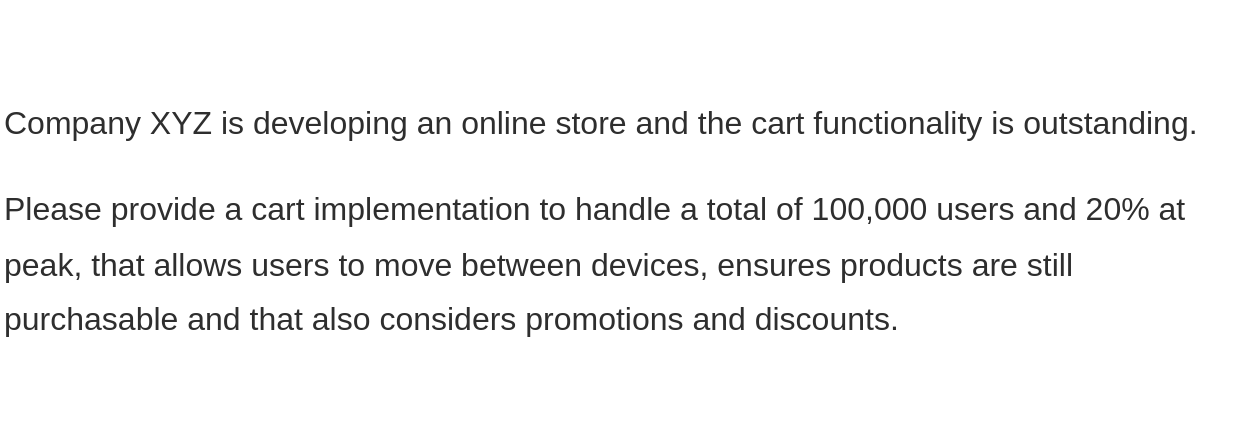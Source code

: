 <mxfile version="13.0.1" type="device" pages="5"><diagram id="M6lrWNnSRdWrxf8UCN4_" name="Task"><mxGraphModel dx="1426" dy="746" grid="0" gridSize="10" guides="1" tooltips="1" connect="1" arrows="1" fold="1" page="1" pageScale="1" pageWidth="827" pageHeight="1169" math="0" shadow="0"><root><mxCell id="JwIbSsAjtvzuJLUURIEH-0"/><mxCell id="JwIbSsAjtvzuJLUURIEH-1" parent="JwIbSsAjtvzuJLUURIEH-0"/><mxCell id="JwIbSsAjtvzuJLUURIEH-2" value="&lt;p style=&quot;line-height: 170%&quot;&gt;&lt;span&gt;Company XYZ is developing an online store and the cart functionality is outstanding.&amp;nbsp;&lt;/span&gt;&lt;/p&gt;&lt;p style=&quot;line-height: 170%&quot;&gt;&lt;span&gt;Please provide a&lt;/span&gt;&lt;span&gt;&amp;nbsp;cart implementation to handle a total of 100,000 users and 20% at peak, that allows users to&amp;nbsp;&lt;/span&gt;&lt;span&gt;move between devices&lt;/span&gt;&lt;span&gt;, ensures products are still purchasable&lt;/span&gt;&lt;span&gt;&amp;nbsp;and that also considers&amp;nbsp;&lt;/span&gt;&lt;span&gt;promotions and discounts&lt;/span&gt;&lt;span&gt;.&lt;/span&gt;&lt;/p&gt;" style="text;html=1;strokeColor=none;fillColor=none;align=left;verticalAlign=middle;whiteSpace=wrap;rounded=0;labelBackgroundColor=none;fontSize=16;fontColor=#2E2E2E;" vertex="1" parent="JwIbSsAjtvzuJLUURIEH-1"><mxGeometry x="104" y="191" width="619" height="220" as="geometry"/></mxCell></root></mxGraphModel></diagram><diagram id="k5mGeJEGYp6mwa5diYPQ" name="System Design - Components"><mxGraphModel dx="1426" dy="746" grid="0" gridSize="10" guides="1" tooltips="1" connect="1" arrows="1" fold="1" page="1" pageScale="1" pageWidth="827" pageHeight="1169" math="0" shadow="0"><root><mxCell id="nI9eXUCl61QGtuHap4oM-0"/><mxCell id="nI9eXUCl61QGtuHap4oM-1" parent="nI9eXUCl61QGtuHap4oM-0"/><mxCell id="FhF4vCit8anZR_lGdGMY-2" value="" style="rounded=0;whiteSpace=wrap;html=1;strokeColor=#333333;fillColor=none;fontSize=16;fontColor=#1F1F1F;align=left;" vertex="1" parent="nI9eXUCl61QGtuHap4oM-1"><mxGeometry x="34" y="310" width="160" height="310" as="geometry"/></mxCell><mxCell id="FhF4vCit8anZR_lGdGMY-8" value="" style="rounded=0;whiteSpace=wrap;html=1;strokeColor=#333333;fillColor=none;fontSize=16;fontColor=#1F1F1F;align=left;" vertex="1" parent="nI9eXUCl61QGtuHap4oM-1"><mxGeometry x="234" y="310" width="160" height="310" as="geometry"/></mxCell><mxCell id="FhF4vCit8anZR_lGdGMY-9" value="" style="rounded=0;whiteSpace=wrap;html=1;strokeColor=#333333;fillColor=none;fontSize=16;fontColor=#1F1F1F;align=left;" vertex="1" parent="nI9eXUCl61QGtuHap4oM-1"><mxGeometry x="434" y="310" width="160" height="310" as="geometry"/></mxCell><mxCell id="FhF4vCit8anZR_lGdGMY-10" value="" style="rounded=0;whiteSpace=wrap;html=1;strokeColor=#333333;fillColor=none;fontSize=16;fontColor=#1F1F1F;align=left;" vertex="1" parent="nI9eXUCl61QGtuHap4oM-1"><mxGeometry x="634" y="310" width="160" height="310" as="geometry"/></mxCell><mxCell id="FhF4vCit8anZR_lGdGMY-11" value="" style="rounded=0;whiteSpace=wrap;html=1;strokeColor=#333333;fillColor=none;fontSize=16;fontColor=#1F1F1F;align=left;" vertex="1" parent="nI9eXUCl61QGtuHap4oM-1"><mxGeometry x="134" y="710" width="160" height="310" as="geometry"/></mxCell><mxCell id="FhF4vCit8anZR_lGdGMY-13" value="" style="rounded=0;whiteSpace=wrap;html=1;strokeColor=#333333;fillColor=none;fontSize=16;fontColor=#1F1F1F;align=left;" vertex="1" parent="nI9eXUCl61QGtuHap4oM-1"><mxGeometry x="534" y="710" width="160" height="310" as="geometry"/></mxCell><mxCell id="FhF4vCit8anZR_lGdGMY-0" value="&lt;p style=&quot;line-height: 150%&quot;&gt;&lt;span style=&quot;font-size: 16px&quot;&gt;Please provide a&amp;nbsp;&lt;/span&gt;&lt;span style=&quot;font-size: 16px&quot;&gt;cart implementation to handle a total of 100,000 users and 20% at peak, that allows users to&amp;nbsp;&lt;/span&gt;&lt;span style=&quot;font-size: 16px&quot;&gt;&lt;b&gt;move between devices&lt;/b&gt;&lt;/span&gt;&lt;span style=&quot;font-size: 16px&quot;&gt;, ensures &lt;b&gt;products are still purchasable&lt;/b&gt;&lt;/span&gt;&lt;span style=&quot;font-size: 16px&quot;&gt;&amp;nbsp;and that also considers&amp;nbsp;&lt;/span&gt;&lt;span style=&quot;font-size: 16px&quot;&gt;&lt;b&gt;promotions and discounts&lt;/b&gt;&lt;/span&gt;&lt;span style=&quot;font-size: 16px&quot;&gt;.&lt;/span&gt;&lt;/p&gt;" style="text;html=1;strokeColor=none;fillColor=none;align=left;verticalAlign=middle;whiteSpace=wrap;rounded=0;dashed=1;fontColor=#2E2E2E;fontSize=16;labelBackgroundColor=none;" vertex="1" parent="nI9eXUCl61QGtuHap4oM-1"><mxGeometry x="144" y="110" width="540" height="90" as="geometry"/></mxCell><mxCell id="FhF4vCit8anZR_lGdGMY-14" value="Requirements" style="text;html=1;strokeColor=none;fillColor=none;align=center;verticalAlign=middle;whiteSpace=wrap;rounded=0;fontSize=16;fontColor=#2E2E2E;fontStyle=1;labelBackgroundColor=none;" vertex="1" parent="nI9eXUCl61QGtuHap4oM-1"><mxGeometry x="94" y="280" width="40" height="20" as="geometry"/></mxCell><mxCell id="FhF4vCit8anZR_lGdGMY-15" value="Estimations" style="text;html=1;strokeColor=none;fillColor=none;align=center;verticalAlign=middle;whiteSpace=wrap;rounded=0;fontSize=16;fontColor=#2E2E2E;fontStyle=1;labelBackgroundColor=none;" vertex="1" parent="nI9eXUCl61QGtuHap4oM-1"><mxGeometry x="294" y="280" width="40" height="20" as="geometry"/></mxCell><mxCell id="FhF4vCit8anZR_lGdGMY-16" value="Data" style="text;html=1;strokeColor=none;fillColor=none;align=center;verticalAlign=middle;whiteSpace=wrap;rounded=0;fontSize=16;fontColor=#2E2E2E;fontStyle=1;labelBackgroundColor=none;" vertex="1" parent="nI9eXUCl61QGtuHap4oM-1"><mxGeometry x="494" y="280" width="40" height="20" as="geometry"/></mxCell><mxCell id="FhF4vCit8anZR_lGdGMY-17" value="Security" style="text;html=1;strokeColor=none;fillColor=none;align=center;verticalAlign=middle;whiteSpace=wrap;rounded=0;fontSize=16;fontColor=#2E2E2E;fontStyle=1;labelBackgroundColor=none;" vertex="1" parent="nI9eXUCl61QGtuHap4oM-1"><mxGeometry x="701" y="280" width="40" height="20" as="geometry"/></mxCell><mxCell id="FhF4vCit8anZR_lGdGMY-18" value="Optimization" style="text;html=1;strokeColor=none;fillColor=none;align=center;verticalAlign=middle;whiteSpace=wrap;rounded=0;fontSize=16;fontColor=#2E2E2E;fontStyle=1;labelBackgroundColor=none;" vertex="1" parent="nI9eXUCl61QGtuHap4oM-1"><mxGeometry x="194" y="680" width="40" height="20" as="geometry"/></mxCell><mxCell id="FhF4vCit8anZR_lGdGMY-19" value="Architecture" style="text;html=1;strokeColor=none;fillColor=none;align=center;verticalAlign=middle;whiteSpace=wrap;rounded=0;fontSize=16;fontColor=#2E2E2E;fontStyle=1;labelBackgroundColor=none;" vertex="1" parent="nI9eXUCl61QGtuHap4oM-1"><mxGeometry x="394" y="680" width="40" height="20" as="geometry"/></mxCell><mxCell id="FhF4vCit8anZR_lGdGMY-20" value="Deployment" style="text;html=1;strokeColor=none;fillColor=none;align=center;verticalAlign=middle;whiteSpace=wrap;rounded=0;fontSize=16;fontColor=#2E2E2E;fontStyle=1;labelBackgroundColor=none;" vertex="1" parent="nI9eXUCl61QGtuHap4oM-1"><mxGeometry x="594" y="680" width="40" height="20" as="geometry"/></mxCell><mxCell id="FhF4vCit8anZR_lGdGMY-21" value="&lt;font style=&quot;font-size: 13px&quot;&gt;Next Page&lt;/font&gt;" style="ellipse;shape=cloud;whiteSpace=wrap;html=1;labelBackgroundColor=none;strokeColor=#333333;fillColor=none;fontSize=16;fontColor=#2E2E2E;align=center;" vertex="1" parent="nI9eXUCl61QGtuHap4oM-1"><mxGeometry x="346" y="710" width="136" height="100" as="geometry"/></mxCell><mxCell id="w0mL83tAHzX3cUVMSBIH-6" value="&lt;p style=&quot;line-height: 160%&quot;&gt;&lt;/p&gt;&lt;ul&gt;&lt;li&gt;&lt;font style=&quot;font-size: 15px&quot;&gt;Cart Storage&lt;/font&gt;&lt;br&gt;&lt;br&gt;&lt;/li&gt;&lt;li&gt;&lt;font style=&quot;font-size: 14px&quot;&gt;Product Validation&lt;/font&gt;&lt;span style=&quot;font-size: 14px&quot;&gt; (stock levels, active)&lt;br&gt;&lt;br&gt;&lt;/span&gt;&lt;/li&gt;&lt;li&gt;&lt;font style=&quot;font-size: 15px&quot;&gt;Promotion Rules&lt;/font&gt;&lt;span style=&quot;font-size: 14px&quot;&gt; &lt;br&gt;(coupons, bulk discounts)&lt;br&gt;&lt;br&gt;&lt;br&gt;&lt;/span&gt;&lt;/li&gt;&lt;li&gt;&lt;b&gt;&lt;font style=&quot;font-size: 15px&quot;&gt;Cart Service&lt;/font&gt;&lt;/b&gt;&lt;/li&gt;&lt;li style=&quot;font-size: 14px&quot;&gt;Rules Service&lt;/li&gt;&lt;li style=&quot;font-size: 14px&quot;&gt;Coupon Service&lt;/li&gt;&lt;/ul&gt;&lt;p&gt;&lt;/p&gt;" style="text;strokeColor=none;fillColor=none;spacing=5;spacingTop=-20;overflow=hidden;rounded=0;labelBackgroundColor=none;fontSize=16;fontColor=#2E2E2E;align=left;html=1;whiteSpace=wrap;" vertex="1" parent="nI9eXUCl61QGtuHap4oM-1"><mxGeometry x="20" y="320" width="170" height="300" as="geometry"/></mxCell><mxCell id="LPHoNoA3Wfmm3EUNCavf-0" value="&lt;p style=&quot;line-height: 160%&quot;&gt;&lt;/p&gt;&lt;ul&gt;&lt;li style=&quot;font-size: 13px&quot;&gt;&lt;span style=&quot;font-size: 15px&quot;&gt;MAU&lt;/span&gt;&lt;br&gt;&lt;font style=&quot;font-size: 13px&quot;&gt;100,000&lt;br&gt;&lt;/font&gt;2 carts p/m&lt;br&gt;&lt;br&gt;&lt;/li&gt;&lt;li style=&quot;font-size: 13px&quot;&gt;&lt;span style=&quot;font-size: 15px&quot;&gt;Data storage&lt;/span&gt;&lt;br&gt;&lt;font style=&quot;font-size: 13px&quot;&gt;Refs + denorm&lt;br&gt;&lt;/font&gt;&lt;font style=&quot;font-size: 13px&quot;&gt;20kb&lt;br&gt;&lt;/font&gt;Total: ~2gig&lt;br&gt;&lt;br&gt;&lt;/li&gt;&lt;li style=&quot;font-size: 13px&quot;&gt;&lt;font style=&quot;font-size: 15px&quot;&gt;Data transfer&lt;/font&gt;&lt;br&gt;&lt;span style=&quot;font-size: 13px&quot;&gt;Ingress: 20kb&lt;/span&gt;&lt;br&gt;&lt;span style=&quot;font-size: 13px&quot;&gt;Internal: 100kb&lt;/span&gt;&lt;br&gt;&lt;span style=&quot;font-size: 13px&quot;&gt;Egress: 40kb&lt;br&gt;Total: ~6gig&lt;br&gt;&lt;br&gt;&lt;/span&gt;&lt;/li&gt;&lt;li&gt;&lt;font style=&quot;font-size: 15px&quot;&gt;RPS&lt;/font&gt;&lt;br&gt;&lt;font style=&quot;font-size: 12px&quot;&gt;Peak: 20,000&lt;/font&gt;&lt;/li&gt;&lt;/ul&gt;&lt;p&gt;&lt;/p&gt;" style="text;strokeColor=none;fillColor=none;spacing=5;spacingTop=-20;overflow=hidden;rounded=0;labelBackgroundColor=none;fontSize=16;fontColor=#2E2E2E;align=left;html=1;whiteSpace=wrap;" vertex="1" parent="nI9eXUCl61QGtuHap4oM-1"><mxGeometry x="221" y="318" width="170" height="300" as="geometry"/></mxCell><mxCell id="FZ5nRJdMsAqVFMsXfaiT-0" value="&lt;p style=&quot;line-height: 160%&quot;&gt;&lt;/p&gt;&lt;ul style=&quot;font-size: 15px&quot;&gt;&lt;li&gt;Access Token&lt;br&gt;&lt;br&gt;&lt;/li&gt;&lt;li&gt;Service Accounts&lt;/li&gt;&lt;/ul&gt;&lt;p&gt;&lt;/p&gt;" style="text;strokeColor=none;fillColor=none;spacing=5;spacingTop=-20;overflow=hidden;rounded=0;labelBackgroundColor=none;fontSize=16;fontColor=#2E2E2E;align=left;html=1;whiteSpace=wrap;" vertex="1" parent="nI9eXUCl61QGtuHap4oM-1"><mxGeometry x="624" y="315" width="170" height="300" as="geometry"/></mxCell><mxCell id="FZ5nRJdMsAqVFMsXfaiT-1" value="&lt;p style=&quot;line-height: 160%&quot;&gt;&lt;/p&gt;&lt;ul style=&quot;font-size: 15px&quot;&gt;&lt;li&gt;Denormalization&lt;br&gt;&lt;br&gt;&lt;/li&gt;&lt;li&gt;&lt;strike&gt;Rules cache&lt;/strike&gt;&lt;br&gt;&lt;/li&gt;&lt;li&gt;&lt;strike&gt;Products cache&lt;/strike&gt;&lt;br&gt;&lt;i&gt;(distributed)&lt;/i&gt;&lt;br&gt;&lt;br&gt;&lt;/li&gt;&lt;/ul&gt;&lt;p&gt;&lt;/p&gt;" style="text;strokeColor=none;fillColor=none;spacing=5;spacingTop=-20;overflow=hidden;rounded=0;labelBackgroundColor=none;fontSize=16;fontColor=#2E2E2E;align=left;html=1;whiteSpace=wrap;" vertex="1" parent="nI9eXUCl61QGtuHap4oM-1"><mxGeometry x="120" y="720" width="170" height="300" as="geometry"/></mxCell><mxCell id="FZ5nRJdMsAqVFMsXfaiT-2" value="&lt;p style=&quot;line-height: 160%&quot;&gt;&lt;/p&gt;&lt;ul style=&quot;font-size: 15px&quot;&gt;&lt;li&gt;CI/CD&lt;br&gt;&lt;br&gt;&lt;/li&gt;&lt;li&gt;Automated testing&lt;br&gt;&lt;br&gt;&lt;/li&gt;&lt;li&gt;Monitoring&lt;br&gt;&lt;br&gt;&lt;/li&gt;&lt;li&gt;Alarming&lt;br&gt;&lt;br&gt;&lt;/li&gt;&lt;li&gt;Failover, redundancy, recovery&lt;br&gt;&lt;br&gt;&lt;/li&gt;&lt;li&gt;CDN&lt;br&gt;&lt;br&gt;&lt;/li&gt;&lt;/ul&gt;&lt;p&gt;&lt;/p&gt;" style="text;strokeColor=none;fillColor=none;spacing=5;spacingTop=-20;overflow=hidden;rounded=0;labelBackgroundColor=none;fontSize=16;fontColor=#2E2E2E;align=left;html=1;whiteSpace=wrap;" vertex="1" parent="nI9eXUCl61QGtuHap4oM-1"><mxGeometry x="519" y="720" width="170" height="300" as="geometry"/></mxCell><mxCell id="FZ5nRJdMsAqVFMsXfaiT-3" value="&lt;p style=&quot;line-height: 160%&quot;&gt;&lt;/p&gt;&lt;ul&gt;&lt;li&gt;&lt;font style=&quot;font-size: 15px&quot;&gt;Cart Service&lt;/font&gt;&lt;br&gt;&lt;span style=&quot;font-size: 13px&quot;&gt;NoSql DB&lt;/span&gt;&lt;br&gt;&lt;span style=&quot;font-size: 13px&quot;&gt;Eventual consistency&lt;/span&gt;&lt;br&gt;&lt;span style=&quot;font-size: 13px&quot;&gt;2:1 read/write&lt;br&gt;&lt;/span&gt;&lt;font style=&quot;font-size: 13px&quot;&gt;30-day retention&lt;/font&gt;&lt;br&gt;&lt;br&gt;&lt;/li&gt;&lt;/ul&gt;&lt;p&gt;&lt;/p&gt;" style="text;strokeColor=none;fillColor=none;spacing=5;spacingTop=-20;overflow=hidden;rounded=0;labelBackgroundColor=none;fontSize=16;fontColor=#2E2E2E;align=left;html=1;whiteSpace=wrap;" vertex="1" parent="nI9eXUCl61QGtuHap4oM-1"><mxGeometry x="419" y="315" width="175" height="300" as="geometry"/></mxCell></root></mxGraphModel></diagram><diagram id="hceBAnKcc4yYJZP8JWC4" name="System Design - Architecture"><mxGraphModel dx="1426" dy="746" grid="0" gridSize="10" guides="1" tooltips="1" connect="1" arrows="1" fold="1" page="1" pageScale="1" pageWidth="827" pageHeight="1169" math="0" shadow="0"><root><mxCell id="xu0yfGBKOUSti2bwyeLn-0"/><mxCell id="xu0yfGBKOUSti2bwyeLn-1" parent="xu0yfGBKOUSti2bwyeLn-0"/><mxCell id="n1dv1fS9UQJOnZ76H0qW-10" value="" style="rounded=0;whiteSpace=wrap;html=1;labelBackgroundColor=none;fontSize=16;align=center;fillColor=none;dashed=1;" vertex="1" parent="xu0yfGBKOUSti2bwyeLn-1"><mxGeometry x="433" y="643" width="330" height="240" as="geometry"/></mxCell><mxCell id="n1dv1fS9UQJOnZ76H0qW-0" value="Client" style="rounded=0;whiteSpace=wrap;html=1;labelBackgroundColor=none;fontSize=16;align=center;" vertex="1" parent="xu0yfGBKOUSti2bwyeLn-1"><mxGeometry x="54" y="680.5" width="120" height="60" as="geometry"/></mxCell><mxCell id="n1dv1fS9UQJOnZ76H0qW-1" value="Client" style="rounded=0;whiteSpace=wrap;html=1;labelBackgroundColor=none;fontSize=16;align=center;" vertex="1" parent="xu0yfGBKOUSti2bwyeLn-1"><mxGeometry x="64" y="690.5" width="120" height="60" as="geometry"/></mxCell><mxCell id="n1dv1fS9UQJOnZ76H0qW-2" value="Client" style="rounded=0;whiteSpace=wrap;html=1;labelBackgroundColor=none;fontSize=16;align=center;" vertex="1" parent="xu0yfGBKOUSti2bwyeLn-1"><mxGeometry x="74" y="700.5" width="120" height="60" as="geometry"/></mxCell><mxCell id="n1dv1fS9UQJOnZ76H0qW-3" value="Load&lt;br&gt;Balancer" style="rounded=0;whiteSpace=wrap;html=1;labelBackgroundColor=none;fontSize=16;align=center;" vertex="1" parent="xu0yfGBKOUSti2bwyeLn-1"><mxGeometry x="264" y="695.5" width="100" height="70" as="geometry"/></mxCell><mxCell id="n1dv1fS9UQJOnZ76H0qW-4" value="CartService" style="rounded=0;whiteSpace=wrap;html=1;labelBackgroundColor=none;fontSize=16;align=center;fillColor=#d5e8d4;strokeColor=#82b366;" vertex="1" parent="xu0yfGBKOUSti2bwyeLn-1"><mxGeometry x="464" y="680.5" width="120" height="60" as="geometry"/></mxCell><mxCell id="n1dv1fS9UQJOnZ76H0qW-5" value="" style="rounded=0;whiteSpace=wrap;html=1;labelBackgroundColor=none;fontSize=16;align=center;fillColor=none;dashed=1;" vertex="1" parent="xu0yfGBKOUSti2bwyeLn-1"><mxGeometry x="433" y="286" width="330" height="265" as="geometry"/></mxCell><mxCell id="n1dv1fS9UQJOnZ76H0qW-6" value="&lt;font style=&quot;font-size: 13px&quot; color=&quot;#6b6b6b&quot;&gt;ProductService&lt;/font&gt;" style="rounded=0;whiteSpace=wrap;html=1;labelBackgroundColor=none;fontSize=16;align=center;strokeColor=#595959;fontColor=#595959;dashed=1;" vertex="1" parent="xu0yfGBKOUSti2bwyeLn-1"><mxGeometry x="627" y="470" width="120" height="60" as="geometry"/></mxCell><mxCell id="n1dv1fS9UQJOnZ76H0qW-7" value="&lt;font style=&quot;font-size: 13px&quot;&gt;PaymentsService&lt;/font&gt;" style="rounded=0;whiteSpace=wrap;html=1;labelBackgroundColor=none;fontSize=16;align=center;dashed=1;strokeColor=#4D4D4D;fontColor=#696969;" vertex="1" parent="xu0yfGBKOUSti2bwyeLn-1"><mxGeometry x="627" y="311" width="120" height="60" as="geometry"/></mxCell><mxCell id="n1dv1fS9UQJOnZ76H0qW-11" value="&lt;font style=&quot;font-size: 14px&quot;&gt;MongoDB&lt;/font&gt;" style="shape=cylinder;whiteSpace=wrap;html=1;boundedLbl=1;backgroundOutline=1;labelBackgroundColor=none;strokeColor=#82b366;fillColor=#d5e8d4;fontSize=16;align=center;" vertex="1" parent="xu0yfGBKOUSti2bwyeLn-1"><mxGeometry x="644" y="663" width="80" height="95" as="geometry"/></mxCell><mxCell id="n1dv1fS9UQJOnZ76H0qW-12" value="&lt;font style=&quot;font-size: 15px&quot;&gt;RulesService&lt;/font&gt;" style="rounded=0;whiteSpace=wrap;html=1;labelBackgroundColor=none;fontSize=16;align=center;dashed=1;strokeColor=#82b366;fillColor=#EAFFE9;" vertex="1" parent="xu0yfGBKOUSti2bwyeLn-1"><mxGeometry x="484" y="803" width="120" height="60" as="geometry"/></mxCell><mxCell id="Wzb0yiNEO1FPNIFnXyqy-1" value="" style="endArrow=classic;html=1;fontSize=16;fontColor=#696969;exitX=1;exitY=0.5;exitDx=0;exitDy=0;entryX=0;entryY=0.5;entryDx=0;entryDy=0;" edge="1" parent="xu0yfGBKOUSti2bwyeLn-1" source="n1dv1fS9UQJOnZ76H0qW-2" target="n1dv1fS9UQJOnZ76H0qW-3"><mxGeometry width="50" height="50" relative="1" as="geometry"><mxPoint x="204" y="715.5" as="sourcePoint"/><mxPoint x="293" y="570.5" as="targetPoint"/></mxGeometry></mxCell><mxCell id="Wzb0yiNEO1FPNIFnXyqy-3" value="&lt;font style=&quot;font-size: 14px&quot;&gt;MongoDB&lt;/font&gt;" style="shape=cylinder;whiteSpace=wrap;html=1;boundedLbl=1;backgroundOutline=1;labelBackgroundColor=none;strokeColor=#82b366;fillColor=#d5e8d4;fontSize=16;align=center;" vertex="1" parent="xu0yfGBKOUSti2bwyeLn-1"><mxGeometry x="654" y="673" width="80" height="95" as="geometry"/></mxCell><mxCell id="Wzb0yiNEO1FPNIFnXyqy-4" value="&lt;font style=&quot;font-size: 14px&quot;&gt;MongoDB&lt;/font&gt;" style="shape=cylinder;whiteSpace=wrap;html=1;boundedLbl=1;backgroundOutline=1;labelBackgroundColor=none;strokeColor=#82b366;fillColor=#d5e8d4;fontSize=16;align=center;" vertex="1" parent="xu0yfGBKOUSti2bwyeLn-1"><mxGeometry x="664" y="683" width="80" height="95" as="geometry"/></mxCell><mxCell id="Wzb0yiNEO1FPNIFnXyqy-5" value="CartService" style="rounded=0;whiteSpace=wrap;html=1;labelBackgroundColor=none;fontSize=16;align=center;fillColor=#d5e8d4;strokeColor=#82b366;" vertex="1" parent="xu0yfGBKOUSti2bwyeLn-1"><mxGeometry x="474" y="690.5" width="120" height="60" as="geometry"/></mxCell><mxCell id="Wzb0yiNEO1FPNIFnXyqy-6" value="&lt;i&gt;&lt;font style=&quot;font-size: 11px&quot;&gt;&amp;lt;&amp;lt;rest&amp;gt;&amp;gt;&lt;/font&gt;&lt;/i&gt;&lt;br&gt;CartService" style="rounded=0;whiteSpace=wrap;html=1;labelBackgroundColor=none;fontSize=16;align=center;fillColor=#d5e8d4;strokeColor=#82b366;" vertex="1" parent="xu0yfGBKOUSti2bwyeLn-1"><mxGeometry x="484" y="700.5" width="120" height="60" as="geometry"/></mxCell><mxCell id="n1dv1fS9UQJOnZ76H0qW-15" value="" style="endArrow=classic;html=1;fontSize=16;fontColor=#696969;entryX=0;entryY=0.5;entryDx=0;entryDy=0;exitX=1;exitY=0.5;exitDx=0;exitDy=0;" edge="1" parent="xu0yfGBKOUSti2bwyeLn-1" source="Wzb0yiNEO1FPNIFnXyqy-6" target="Wzb0yiNEO1FPNIFnXyqy-4"><mxGeometry width="50" height="50" relative="1" as="geometry"><mxPoint x="384" y="933" as="sourcePoint"/><mxPoint x="434" y="883" as="targetPoint"/></mxGeometry></mxCell><mxCell id="Wzb0yiNEO1FPNIFnXyqy-7" value="" style="endArrow=classic;html=1;fontSize=16;fontColor=#696969;entryX=0.5;entryY=1;entryDx=0;entryDy=0;exitX=0.5;exitY=0;exitDx=0;exitDy=0;" edge="1" parent="xu0yfGBKOUSti2bwyeLn-1" source="Wzb0yiNEO1FPNIFnXyqy-6" target="Wzb0yiNEO1FPNIFnXyqy-10"><mxGeometry width="50" height="50" relative="1" as="geometry"><mxPoint x="394" y="711" as="sourcePoint"/><mxPoint x="444" y="661" as="targetPoint"/><Array as="points"><mxPoint x="544" y="663"/><mxPoint x="602" y="663"/></Array></mxGeometry></mxCell><mxCell id="Wzb0yiNEO1FPNIFnXyqy-8" value="" style="endArrow=classic;html=1;fontSize=16;fontColor=#696969;entryX=0.25;entryY=0;entryDx=0;entryDy=0;exitX=0.25;exitY=1;exitDx=0;exitDy=0;" edge="1" parent="xu0yfGBKOUSti2bwyeLn-1" source="Wzb0yiNEO1FPNIFnXyqy-6" target="n1dv1fS9UQJOnZ76H0qW-12"><mxGeometry width="50" height="50" relative="1" as="geometry"><mxPoint x="544" y="763" as="sourcePoint"/><mxPoint x="534" y="613" as="targetPoint"/></mxGeometry></mxCell><mxCell id="Wzb0yiNEO1FPNIFnXyqy-9" value="" style="endArrow=classic;html=1;fontSize=16;fontColor=#696969;entryX=0;entryY=0.5;entryDx=0;entryDy=0;exitX=1;exitY=0.5;exitDx=0;exitDy=0;" edge="1" parent="xu0yfGBKOUSti2bwyeLn-1" source="n1dv1fS9UQJOnZ76H0qW-3" target="Wzb0yiNEO1FPNIFnXyqy-6"><mxGeometry width="50" height="50" relative="1" as="geometry"><mxPoint x="124" y="583" as="sourcePoint"/><mxPoint x="174" y="533" as="targetPoint"/></mxGeometry></mxCell><mxCell id="Wzb0yiNEO1FPNIFnXyqy-10" value="&lt;font color=&quot;#141414&quot;&gt;Message Broker&lt;/font&gt;" style="rounded=1;whiteSpace=wrap;html=1;labelBackgroundColor=none;strokeColor=#303030;fillColor=none;fontSize=16;fontColor=#696969;align=center;" vertex="1" parent="xu0yfGBKOUSti2bwyeLn-1"><mxGeometry x="447" y="573" width="310" height="42" as="geometry"/></mxCell><mxCell id="Wzb0yiNEO1FPNIFnXyqy-11" value="" style="endArrow=classic;html=1;fontSize=16;fontColor=#696969;entryX=0.5;entryY=0;entryDx=0;entryDy=0;exitX=0;exitY=0.5;exitDx=0;exitDy=0;" edge="1" parent="xu0yfGBKOUSti2bwyeLn-1" source="n1dv1fS9UQJOnZ76H0qW-6" target="Wzb0yiNEO1FPNIFnXyqy-10"><mxGeometry width="50" height="50" relative="1" as="geometry"><mxPoint x="554" y="710.5" as="sourcePoint"/><mxPoint x="555" y="629.998" as="targetPoint"/><Array as="points"><mxPoint x="602" y="500"/></Array></mxGeometry></mxCell><mxCell id="8WldfolzaDoFEnT0jrJ3-0" value="&lt;font style=&quot;font-size: 13px&quot; color=&quot;#141414&quot;&gt;IdentityService&lt;/font&gt;" style="rounded=0;whiteSpace=wrap;html=1;labelBackgroundColor=none;fontSize=16;align=center;strokeColor=#303030;fontColor=#696969;" vertex="1" parent="xu0yfGBKOUSti2bwyeLn-1"><mxGeometry x="464" y="430" width="120" height="60" as="geometry"/></mxCell><mxCell id="8WldfolzaDoFEnT0jrJ3-1" value="" style="endArrow=classic;html=1;fontSize=16;fontColor=#696969;exitX=0.5;exitY=0;exitDx=0;exitDy=0;entryX=0;entryY=0.5;entryDx=0;entryDy=0;dashed=1;" edge="1" parent="xu0yfGBKOUSti2bwyeLn-1" source="n1dv1fS9UQJOnZ76H0qW-2" target="8WldfolzaDoFEnT0jrJ3-3"><mxGeometry width="50" height="50" relative="1" as="geometry"><mxPoint x="164" y="683" as="sourcePoint"/><mxPoint x="214" y="633" as="targetPoint"/><Array as="points"><mxPoint x="134" y="460"/></Array></mxGeometry></mxCell><mxCell id="8WldfolzaDoFEnT0jrJ3-2" value="" style="endArrow=classic;html=1;fontSize=16;fontColor=#696969;exitX=1;exitY=0.5;exitDx=0;exitDy=0;entryX=0;entryY=0.5;entryDx=0;entryDy=0;dashed=1;" edge="1" parent="xu0yfGBKOUSti2bwyeLn-1" source="8WldfolzaDoFEnT0jrJ3-3" target="8WldfolzaDoFEnT0jrJ3-0"><mxGeometry width="50" height="50" relative="1" as="geometry"><mxPoint x="144" y="710.5" as="sourcePoint"/><mxPoint x="274" y="653" as="targetPoint"/><Array as="points"/></mxGeometry></mxCell><mxCell id="8WldfolzaDoFEnT0jrJ3-3" value="Load&lt;br&gt;Balancer" style="rounded=0;whiteSpace=wrap;html=1;labelBackgroundColor=none;fontSize=16;align=center;" vertex="1" parent="xu0yfGBKOUSti2bwyeLn-1"><mxGeometry x="264" y="425" width="100" height="70" as="geometry"/></mxCell><mxCell id="8WldfolzaDoFEnT0jrJ3-7" value="" style="endArrow=classic;html=1;fontSize=16;fontColor=#696969;exitX=0.5;exitY=1;exitDx=0;exitDy=0;entryX=0.25;entryY=0;entryDx=0;entryDy=0;" edge="1" parent="xu0yfGBKOUSti2bwyeLn-1" source="8WldfolzaDoFEnT0jrJ3-0" target="Wzb0yiNEO1FPNIFnXyqy-10"><mxGeometry width="50" height="50" relative="1" as="geometry"><mxPoint x="493" y="453" as="sourcePoint"/><mxPoint x="494" y="573" as="targetPoint"/></mxGeometry></mxCell><mxCell id="PNCQKB0DqAF2Drwk8mlY-0" value="&lt;font color=&quot;#1c1c1c&quot; size=&quot;1&quot;&gt;&lt;b style=&quot;font-size: 26px&quot;&gt;Infrastructure Architecture&lt;/b&gt;&lt;/font&gt;" style="text;html=1;strokeColor=none;fillColor=none;align=center;verticalAlign=middle;whiteSpace=wrap;rounded=0;labelBackgroundColor=none;fontSize=16;fontColor=#696969;" vertex="1" parent="xu0yfGBKOUSti2bwyeLn-1"><mxGeometry x="194" y="122" width="408" height="83" as="geometry"/></mxCell><mxCell id="-zosvnJfeSdH6VoT42xz-0" value="&lt;font style=&quot;font-size: 13px&quot; color=&quot;#141414&quot;&gt;DiscoveryService&lt;/font&gt;" style="rounded=0;whiteSpace=wrap;html=1;labelBackgroundColor=none;fontSize=16;align=center;strokeColor=#303030;fontColor=#696969;" vertex="1" parent="xu0yfGBKOUSti2bwyeLn-1"><mxGeometry x="464" y="328.5" width="120" height="60" as="geometry"/></mxCell><mxCell id="-zosvnJfeSdH6VoT42xz-1" value="&lt;font style=&quot;font-size: 13px&quot;&gt;ShippingService&lt;/font&gt;" style="rounded=0;whiteSpace=wrap;html=1;labelBackgroundColor=none;fontSize=16;align=center;dashed=1;strokeColor=#4D4D4D;fontColor=#696969;" vertex="1" parent="xu0yfGBKOUSti2bwyeLn-1"><mxGeometry x="627" y="388.5" width="120" height="60" as="geometry"/></mxCell><mxCell id="-zosvnJfeSdH6VoT42xz-2" value="Load&lt;br&gt;Balancer" style="rounded=0;whiteSpace=wrap;html=1;labelBackgroundColor=none;fontSize=16;align=center;" vertex="1" parent="xu0yfGBKOUSti2bwyeLn-1"><mxGeometry x="264" y="323.5" width="100" height="70" as="geometry"/></mxCell><mxCell id="-zosvnJfeSdH6VoT42xz-3" value="" style="endArrow=classic;html=1;fontSize=16;fontColor=#696969;exitX=0.5;exitY=0;exitDx=0;exitDy=0;entryX=0;entryY=0.5;entryDx=0;entryDy=0;dashed=1;" edge="1" parent="xu0yfGBKOUSti2bwyeLn-1" source="n1dv1fS9UQJOnZ76H0qW-2" target="-zosvnJfeSdH6VoT42xz-2"><mxGeometry width="50" height="50" relative="1" as="geometry"><mxPoint x="144" y="710.5" as="sourcePoint"/><mxPoint x="274" y="470" as="targetPoint"/><Array as="points"><mxPoint x="134" y="359"/></Array></mxGeometry></mxCell><mxCell id="-zosvnJfeSdH6VoT42xz-4" value="" style="endArrow=classic;html=1;fontSize=16;fontColor=#696969;exitX=1;exitY=0.5;exitDx=0;exitDy=0;entryX=0;entryY=0.5;entryDx=0;entryDy=0;dashed=1;" edge="1" parent="xu0yfGBKOUSti2bwyeLn-1" source="-zosvnJfeSdH6VoT42xz-2" target="-zosvnJfeSdH6VoT42xz-0"><mxGeometry width="50" height="50" relative="1" as="geometry"><mxPoint x="374" y="470" as="sourcePoint"/><mxPoint x="474" y="470" as="targetPoint"/><Array as="points"/></mxGeometry></mxCell><mxCell id="vF0NU0YSYoG778BaBtLr-0" value="&lt;font style=&quot;font-size: 15px&quot;&gt;CouponService&lt;/font&gt;" style="rounded=0;whiteSpace=wrap;html=1;labelBackgroundColor=none;fontSize=16;align=center;dashed=1;strokeColor=#82b366;fillColor=#EAFFE9;" vertex="1" parent="xu0yfGBKOUSti2bwyeLn-1"><mxGeometry x="624" y="803" width="120" height="60" as="geometry"/></mxCell><mxCell id="r_YVNdzO2s240QMX62na-0" value="" style="endArrow=classic;html=1;fontSize=16;fontColor=#696969;entryX=0.25;entryY=0;entryDx=0;entryDy=0;exitX=0.75;exitY=1;exitDx=0;exitDy=0;" edge="1" parent="xu0yfGBKOUSti2bwyeLn-1" source="Wzb0yiNEO1FPNIFnXyqy-6" target="vF0NU0YSYoG778BaBtLr-0"><mxGeometry width="50" height="50" relative="1" as="geometry"><mxPoint x="524" y="770.5" as="sourcePoint"/><mxPoint x="524" y="813" as="targetPoint"/><Array as="points"><mxPoint x="574" y="781"/><mxPoint x="654" y="781"/></Array></mxGeometry></mxCell></root></mxGraphModel></diagram><diagram id="lnLXu047FF_-JpfxqVJm" name="Web Service Design"><mxGraphModel dx="1426" dy="746" grid="0" gridSize="10" guides="1" tooltips="1" connect="1" arrows="1" fold="1" page="1" pageScale="1" pageWidth="827" pageHeight="1169" math="0" shadow="0"><root><mxCell id="0"/><mxCell id="1" parent="0"/><mxCell id="Sj-4wG1jOa79O4WCXrRm-26" value="" style="rounded=0;whiteSpace=wrap;html=1;fillColor=none;strokeColor=#333333;dashed=1;" vertex="1" parent="1"><mxGeometry x="393" y="232" width="244" height="380" as="geometry"/></mxCell><mxCell id="Sj-4wG1jOa79O4WCXrRm-27" value="" style="rounded=0;whiteSpace=wrap;html=1;fillColor=none;strokeColor=#333333;dashed=1;" vertex="1" parent="1"><mxGeometry x="657" y="232" width="120" height="380" as="geometry"/></mxCell><mxCell id="Sj-4wG1jOa79O4WCXrRm-24" value="" style="rounded=0;whiteSpace=wrap;html=1;fillColor=none;strokeColor=#333333;dashed=1;" vertex="1" parent="1"><mxGeometry x="227" y="232" width="140" height="380" as="geometry"/></mxCell><mxCell id="Q7bLqtRrYmEFx9DlLels-5" value="" style="edgeStyle=orthogonalEdgeStyle;rounded=0;orthogonalLoop=1;jettySize=auto;html=1;fontSize=16;fontColor=#696969;entryX=1;entryY=0.5;entryDx=0;entryDy=0;exitX=0;exitY=0.5;exitDx=0;exitDy=0;" edge="1" parent="1" source="Sj-4wG1jOa79O4WCXrRm-16" target="Q7bLqtRrYmEFx9DlLels-1"><mxGeometry relative="1" as="geometry"/></mxCell><mxCell id="Sj-4wG1jOa79O4WCXrRm-23" value="" style="rounded=0;whiteSpace=wrap;html=1;fillColor=none;strokeColor=#333333;dashed=1;" vertex="1" parent="1"><mxGeometry x="48" y="232" width="159" height="380" as="geometry"/></mxCell><mxCell id="Sj-4wG1jOa79O4WCXrRm-2" value="GET&lt;br&gt;api.x.com/health" style="rounded=0;whiteSpace=wrap;html=1;fontColor=#1F1F1F;" vertex="1" parent="1"><mxGeometry x="67" y="262" width="120" height="80" as="geometry"/></mxCell><mxCell id="Sj-4wG1jOa79O4WCXrRm-3" value="POST&lt;br&gt;api.x.com/v1/c/d" style="rounded=0;whiteSpace=wrap;html=1;dashed=1;fontColor=#1F1F1F;" vertex="1" parent="1"><mxGeometry x="67" y="372" width="120" height="80" as="geometry"/></mxCell><mxCell id="Sj-4wG1jOa79O4WCXrRm-4" value="DELETE&lt;br&gt;api.x.com/v1/e/f" style="rounded=0;whiteSpace=wrap;html=1;dashed=1;fontColor=#1F1F1F;" vertex="1" parent="1"><mxGeometry x="67" y="482" width="120" height="80" as="geometry"/></mxCell><mxCell id="Sj-4wG1jOa79O4WCXrRm-5" value="Request&lt;br&gt;Filter" style="shape=process;whiteSpace=wrap;html=1;backgroundOutline=1;fillColor=#dae8fc;strokeColor=#6c8ebf;fontColor=#1F1F1F;" vertex="1" parent="1"><mxGeometry x="247" y="262" width="100" height="80" as="geometry"/></mxCell><mxCell id="Sj-4wG1jOa79O4WCXrRm-6" value="BodyParser&lt;br&gt;Filter" style="shape=process;whiteSpace=wrap;html=1;backgroundOutline=1;fillColor=#dae8fc;strokeColor=#6c8ebf;fontColor=#1F1F1F;" vertex="1" parent="1"><mxGeometry x="247" y="502" width="100" height="80" as="geometry"/></mxCell><mxCell id="Sj-4wG1jOa79O4WCXrRm-8" value="" style="endArrow=classic;html=1;exitX=1;exitY=0.5;exitDx=0;exitDy=0;entryX=0;entryY=0.5;entryDx=0;entryDy=0;" edge="1" parent="1" source="Sj-4wG1jOa79O4WCXrRm-2" target="Sj-4wG1jOa79O4WCXrRm-5"><mxGeometry width="50" height="50" relative="1" as="geometry"><mxPoint x="227" y="282" as="sourcePoint"/><mxPoint x="277" y="232" as="targetPoint"/></mxGeometry></mxCell><mxCell id="Sj-4wG1jOa79O4WCXrRm-9" value="" style="endArrow=classic;html=1;exitX=0.5;exitY=1;exitDx=0;exitDy=0;entryX=0.5;entryY=0;entryDx=0;entryDy=0;" edge="1" parent="1" source="Sj-4wG1jOa79O4WCXrRm-5" target="QTjo6ysb5XXnjOyWz7Qn-1"><mxGeometry width="50" height="50" relative="1" as="geometry"><mxPoint x="437" y="412" as="sourcePoint"/><mxPoint x="297" y="390" as="targetPoint"/></mxGeometry></mxCell><mxCell id="Sj-4wG1jOa79O4WCXrRm-11" value="" style="endArrow=classic;html=1;entryX=0;entryY=0.5;entryDx=0;entryDy=0;" edge="1" parent="1" target="Sj-4wG1jOa79O4WCXrRm-33"><mxGeometry width="50" height="50" relative="1" as="geometry"><mxPoint x="347" y="542" as="sourcePoint"/><mxPoint x="417" y="542" as="targetPoint"/></mxGeometry></mxCell><mxCell id="Sj-4wG1jOa79O4WCXrRm-12" value="Controller" style="rounded=0;whiteSpace=wrap;html=1;fillColor=#ffe6cc;strokeColor=#d79b00;fontColor=#1F1F1F;" vertex="1" parent="1"><mxGeometry x="521" y="502" width="80" height="80" as="geometry"/></mxCell><mxCell id="Sj-4wG1jOa79O4WCXrRm-13" value="" style="endArrow=classic;html=1;entryX=0;entryY=0.5;entryDx=0;entryDy=0;exitX=1;exitY=0.5;exitDx=0;exitDy=0;" edge="1" parent="1" source="Sj-4wG1jOa79O4WCXrRm-33" target="Sj-4wG1jOa79O4WCXrRm-12"><mxGeometry width="50" height="50" relative="1" as="geometry"><mxPoint x="497" y="542" as="sourcePoint"/><mxPoint x="487" y="612" as="targetPoint"/></mxGeometry></mxCell><mxCell id="Sj-4wG1jOa79O4WCXrRm-16" value="Service&lt;br&gt;B" style="rounded=0;whiteSpace=wrap;html=1;fillColor=#d5e8d4;strokeColor=#82b366;fontColor=#1F1F1F;" vertex="1" parent="1"><mxGeometry x="677" y="382" width="80" height="80" as="geometry"/></mxCell><mxCell id="Sj-4wG1jOa79O4WCXrRm-18" value="Service&lt;br&gt;C" style="rounded=0;whiteSpace=wrap;html=1;fillColor=#d5e8d4;strokeColor=#82b366;fontColor=#1F1F1F;" vertex="1" parent="1"><mxGeometry x="677" y="502" width="80" height="80" as="geometry"/></mxCell><mxCell id="Sj-4wG1jOa79O4WCXrRm-19" value="Service&lt;br&gt;A" style="rounded=0;whiteSpace=wrap;html=1;fillColor=#d5e8d4;strokeColor=#82b366;fontColor=#1F1F1F;" vertex="1" parent="1"><mxGeometry x="677" y="262" width="80" height="80" as="geometry"/></mxCell><mxCell id="Sj-4wG1jOa79O4WCXrRm-28" value="&lt;b&gt;Routes&lt;/b&gt;" style="text;html=1;strokeColor=none;fillColor=none;align=center;verticalAlign=middle;whiteSpace=wrap;rounded=0;dashed=1;fontColor=#1F1F1F;" vertex="1" parent="1"><mxGeometry x="105" y="202" width="40" height="20" as="geometry"/></mxCell><mxCell id="Sj-4wG1jOa79O4WCXrRm-29" value="&lt;b&gt;Filters&lt;/b&gt;&lt;br&gt;&lt;i&gt;Middleware&lt;/i&gt;" style="text;html=1;strokeColor=none;fillColor=none;align=center;verticalAlign=middle;whiteSpace=wrap;rounded=0;dashed=1;fontColor=#1F1F1F;" vertex="1" parent="1"><mxGeometry x="277" y="202" width="40" height="20" as="geometry"/></mxCell><mxCell id="Sj-4wG1jOa79O4WCXrRm-30" value="&lt;b&gt;Controllers&lt;/b&gt;&lt;br&gt;&lt;i&gt;Business Logic&lt;/i&gt;" style="text;html=1;strokeColor=none;fillColor=none;align=center;verticalAlign=middle;whiteSpace=wrap;rounded=0;dashed=1;fontColor=#1F1F1F;" vertex="1" parent="1"><mxGeometry x="436" y="202" width="152" height="20" as="geometry"/></mxCell><mxCell id="Sj-4wG1jOa79O4WCXrRm-31" value="&lt;b&gt;Services&lt;/b&gt;" style="text;html=1;strokeColor=none;fillColor=none;align=center;verticalAlign=middle;whiteSpace=wrap;rounded=0;dashed=1;fontColor=#1F1F1F;" vertex="1" parent="1"><mxGeometry x="697" y="202" width="40" height="20" as="geometry"/></mxCell><mxCell id="Sj-4wG1jOa79O4WCXrRm-32" value="&lt;b style=&quot;font-size: 20px&quot;&gt;Stateless&lt;br&gt;Web Service&amp;nbsp;Design&lt;/b&gt;" style="text;html=1;strokeColor=none;fillColor=none;align=center;verticalAlign=middle;whiteSpace=wrap;rounded=0;dashed=1;fontColor=#1F1F1F;" vertex="1" parent="1"><mxGeometry x="252" y="78" width="322" height="42" as="geometry"/></mxCell><mxCell id="Sj-4wG1jOa79O4WCXrRm-33" value="Handler" style="rounded=0;whiteSpace=wrap;html=1;fontColor=#1F1F1F;" vertex="1" parent="1"><mxGeometry x="428" y="502" width="62" height="80" as="geometry"/></mxCell><mxCell id="Q7bLqtRrYmEFx9DlLels-1" value="Interface" style="rounded=0;whiteSpace=wrap;html=1;fillColor=#fff2cc;strokeColor=#d6b656;" vertex="1" parent="1"><mxGeometry x="521" y="382" width="80" height="80" as="geometry"/></mxCell><mxCell id="Q7bLqtRrYmEFx9DlLels-2" value="" style="endArrow=classic;html=1;fontSize=16;fontColor=#696969;entryX=0.5;entryY=1;entryDx=0;entryDy=0;exitX=0.5;exitY=0;exitDx=0;exitDy=0;" edge="1" parent="1" source="Sj-4wG1jOa79O4WCXrRm-12" target="Q7bLqtRrYmEFx9DlLels-1"><mxGeometry width="50" height="50" relative="1" as="geometry"><mxPoint x="620" y="590" as="sourcePoint"/><mxPoint x="670" y="540" as="targetPoint"/></mxGeometry></mxCell><mxCell id="lpWKw2cEzZ-Lj0pHGrYf-1" value="" style="rounded=0;whiteSpace=wrap;html=1;labelBackgroundColor=none;strokeColor=#303030;fillColor=none;fontSize=16;fontColor=#696969;align=left;dashed=1;" vertex="1" parent="1"><mxGeometry x="50" y="630" width="730" height="100" as="geometry"/></mxCell><mxCell id="lpWKw2cEzZ-Lj0pHGrYf-2" value="&lt;font style=&quot;font-size: 13px&quot;&gt;Error Handler&lt;/font&gt;" style="rounded=0;whiteSpace=wrap;html=1;fontColor=#1F1F1F;" vertex="1" parent="1"><mxGeometry x="187" y="645" width="103" height="70" as="geometry"/></mxCell><mxCell id="lpWKw2cEzZ-Lj0pHGrYf-3" value="&lt;font style=&quot;font-size: 13px&quot;&gt;Config Loader&lt;/font&gt;" style="rounded=0;whiteSpace=wrap;html=1;fontColor=#1F1F1F;" vertex="1" parent="1"><mxGeometry x="70" y="645" width="100" height="70" as="geometry"/></mxCell><mxCell id="lpWKw2cEzZ-Lj0pHGrYf-4" value="&lt;font style=&quot;font-size: 13px&quot;&gt;Unit Tests&lt;/font&gt;" style="rounded=0;whiteSpace=wrap;html=1;fontColor=#1F1F1F;" vertex="1" parent="1"><mxGeometry x="310" y="645" width="100" height="70" as="geometry"/></mxCell><mxCell id="lpWKw2cEzZ-Lj0pHGrYf-5" value="&lt;font style=&quot;font-size: 13px&quot;&gt;Logger&lt;/font&gt;" style="rounded=0;whiteSpace=wrap;html=1;fontColor=#1F1F1F;" vertex="1" parent="1"><mxGeometry x="426" y="645" width="95" height="70" as="geometry"/></mxCell><mxCell id="lpWKw2cEzZ-Lj0pHGrYf-6" value="&lt;font style=&quot;font-size: 13px&quot;&gt;Metrics&lt;/font&gt;" style="rounded=0;whiteSpace=wrap;html=1;fontColor=#1F1F1F;" vertex="1" parent="1"><mxGeometry x="540" y="645" width="97" height="70" as="geometry"/></mxCell><mxCell id="TBcwk8oDCEJ676XhU2k3-1" value="&lt;font style=&quot;font-size: 13px&quot;&gt;CORS&lt;/font&gt;" style="rounded=0;whiteSpace=wrap;html=1;fontColor=#1F1F1F;" vertex="1" parent="1"><mxGeometry x="660" y="645" width="97" height="70" as="geometry"/></mxCell><mxCell id="QTjo6ysb5XXnjOyWz7Qn-1" value="Security&lt;br&gt;Filter" style="shape=process;whiteSpace=wrap;html=1;backgroundOutline=1;fillColor=#dae8fc;strokeColor=#6c8ebf;fontColor=#1F1F1F;" vertex="1" parent="1"><mxGeometry x="247" y="382" width="100" height="80" as="geometry"/></mxCell><mxCell id="QTjo6ysb5XXnjOyWz7Qn-3" value="" style="endArrow=classic;html=1;exitX=0.5;exitY=1;exitDx=0;exitDy=0;entryX=0.5;entryY=0;entryDx=0;entryDy=0;" edge="1" parent="1" source="QTjo6ysb5XXnjOyWz7Qn-1" target="Sj-4wG1jOa79O4WCXrRm-6"><mxGeometry width="50" height="50" relative="1" as="geometry"><mxPoint x="307" y="352" as="sourcePoint"/><mxPoint x="307" y="392" as="targetPoint"/></mxGeometry></mxCell></root></mxGraphModel></diagram><diagram id="GuBYZjQlD8UQG_PjGC0r" name="Cart Service Design"><mxGraphModel dx="1426" dy="746" grid="0" gridSize="10" guides="1" tooltips="1" connect="1" arrows="1" fold="1" page="1" pageScale="1" pageWidth="827" pageHeight="1169" math="0" shadow="0"><root><mxCell id="SrD6iUujML1aD-Mg5MXr-0"/><mxCell id="SrD6iUujML1aD-Mg5MXr-1" parent="SrD6iUujML1aD-Mg5MXr-0"/><mxCell id="V-4_RauzDgudMEBzD9fG-4" value="" style="rounded=0;whiteSpace=wrap;html=1;fillColor=none;strokeColor=#6B6B6B;dashed=1;" vertex="1" parent="SrD6iUujML1aD-Mg5MXr-1"><mxGeometry x="80" y="350" width="640" height="120" as="geometry"/></mxCell><mxCell id="V-4_RauzDgudMEBzD9fG-6" value="" style="rounded=0;whiteSpace=wrap;html=1;fillColor=none;strokeColor=#6B6B6B;dashed=1;" vertex="1" parent="SrD6iUujML1aD-Mg5MXr-1"><mxGeometry x="80" y="230" width="640" height="100" as="geometry"/></mxCell><mxCell id="V-4_RauzDgudMEBzD9fG-11" value="Security&lt;br&gt;Filter" style="shape=process;whiteSpace=wrap;html=1;backgroundOutline=1;" vertex="1" parent="SrD6iUujML1aD-Mg5MXr-1"><mxGeometry x="425" y="370" width="100" height="80" as="geometry"/></mxCell><mxCell id="V-4_RauzDgudMEBzD9fG-26" value="&lt;span style=&quot;font-size: 20px&quot;&gt;&lt;b&gt;Cart Service&lt;br&gt;Design&lt;br&gt;&lt;/b&gt;&lt;/span&gt;" style="text;html=1;strokeColor=none;fillColor=none;align=center;verticalAlign=middle;whiteSpace=wrap;rounded=0;dashed=1;fontColor=#1F1F1F;" vertex="1" parent="SrD6iUujML1aD-Mg5MXr-1"><mxGeometry x="243" y="130" width="322" height="42" as="geometry"/></mxCell><mxCell id="RxrHd6mgAck39y3uV2fH-1" value="&lt;font style=&quot;font-size: 13px&quot; color=&quot;#191919&quot;&gt;GET&lt;br&gt;/cart/{cartId}&lt;br&gt;&lt;/font&gt;" style="rounded=0;whiteSpace=wrap;html=1;labelBackgroundColor=none;strokeColor=#303030;fillColor=none;fontSize=16;fontColor=#696969;align=center;" vertex="1" parent="SrD6iUujML1aD-Mg5MXr-1"><mxGeometry x="183" y="257" width="100" height="50" as="geometry"/></mxCell><mxCell id="RxrHd6mgAck39y3uV2fH-4" value="" style="rounded=0;whiteSpace=wrap;html=1;fillColor=none;strokeColor=#6B6B6B;dashed=1;" vertex="1" parent="SrD6iUujML1aD-Mg5MXr-1"><mxGeometry x="80" y="490" width="640" height="200" as="geometry"/></mxCell><mxCell id="UtU9S3hQIKcStXrwsX69-0" value="&lt;font color=&quot;#212121&quot; style=&quot;font-size: 13px&quot;&gt;Routing&lt;/font&gt;" style="text;html=1;strokeColor=none;fillColor=none;align=left;verticalAlign=middle;whiteSpace=wrap;rounded=0;dashed=1;labelBackgroundColor=none;fontSize=16;fontColor=#595959;" vertex="1" parent="SrD6iUujML1aD-Mg5MXr-1"><mxGeometry x="85.5" y="230" width="40" height="20" as="geometry"/></mxCell><mxCell id="UtU9S3hQIKcStXrwsX69-2" value="&lt;font color=&quot;#212121&quot; style=&quot;font-size: 13px&quot;&gt;Middleware&lt;/font&gt;" style="text;html=1;strokeColor=none;fillColor=none;align=left;verticalAlign=middle;whiteSpace=wrap;rounded=0;dashed=1;labelBackgroundColor=none;fontSize=16;fontColor=#595959;" vertex="1" parent="SrD6iUujML1aD-Mg5MXr-1"><mxGeometry x="83" y="350" width="73.5" height="20" as="geometry"/></mxCell><mxCell id="UtU9S3hQIKcStXrwsX69-3" value="&lt;font color=&quot;#212121&quot; style=&quot;font-size: 13px&quot;&gt;Controllers&lt;/font&gt;" style="text;html=1;strokeColor=none;fillColor=none;align=left;verticalAlign=middle;whiteSpace=wrap;rounded=0;dashed=1;labelBackgroundColor=none;fontSize=16;fontColor=#595959;" vertex="1" parent="SrD6iUujML1aD-Mg5MXr-1"><mxGeometry x="83" y="490" width="73.5" height="20" as="geometry"/></mxCell><mxCell id="UtU9S3hQIKcStXrwsX69-4" value="&lt;font style=&quot;font-size: 15px&quot;&gt;CartController&lt;/font&gt;" style="rounded=0;whiteSpace=wrap;html=1;labelBackgroundColor=none;fontSize=16;align=center;" vertex="1" parent="SrD6iUujML1aD-Mg5MXr-1"><mxGeometry x="261" y="518" width="120" height="60" as="geometry"/></mxCell><mxCell id="UtU9S3hQIKcStXrwsX69-7" value="&lt;font&gt;&lt;i&gt;&lt;font style=&quot;font-size: 10px&quot;&gt;&amp;lt;&amp;lt;interface&amp;gt;&amp;gt;&lt;/font&gt;&lt;/i&gt;&lt;br&gt;&lt;span style=&quot;font-size: 15px&quot;&gt;CartReader&lt;/span&gt;&lt;/font&gt;" style="rounded=0;whiteSpace=wrap;html=1;labelBackgroundColor=none;fontSize=16;align=center;" vertex="1" parent="SrD6iUujML1aD-Mg5MXr-1"><mxGeometry x="165" y="610" width="99.5" height="48" as="geometry"/></mxCell><mxCell id="UtU9S3hQIKcStXrwsX69-10" value="" style="rounded=0;whiteSpace=wrap;html=1;fillColor=none;strokeColor=#6B6B6B;dashed=1;" vertex="1" parent="SrD6iUujML1aD-Mg5MXr-1"><mxGeometry x="80" y="710" width="640" height="110" as="geometry"/></mxCell><mxCell id="UtU9S3hQIKcStXrwsX69-11" value="&lt;font color=&quot;#212121&quot; style=&quot;font-size: 13px&quot;&gt;Services&lt;/font&gt;" style="text;html=1;strokeColor=none;fillColor=none;align=left;verticalAlign=middle;whiteSpace=wrap;rounded=0;dashed=1;labelBackgroundColor=none;fontSize=16;fontColor=#595959;" vertex="1" parent="SrD6iUujML1aD-Mg5MXr-1"><mxGeometry x="83" y="710" width="73.5" height="20" as="geometry"/></mxCell><mxCell id="UtU9S3hQIKcStXrwsX69-12" value="&lt;font style=&quot;font-size: 15px&quot;&gt;CartService&lt;br&gt;&lt;/font&gt;" style="rounded=0;whiteSpace=wrap;html=1;labelBackgroundColor=none;fontSize=16;align=center;" vertex="1" parent="SrD6iUujML1aD-Mg5MXr-1"><mxGeometry x="154.75" y="735" width="120" height="60" as="geometry"/></mxCell><mxCell id="CDaATQnrH8R_v63d7_s9-8" value="" style="endArrow=classic;html=1;fontSize=16;fontColor=#595959;exitX=0.5;exitY=0;exitDx=0;exitDy=0;entryX=0.5;entryY=1;entryDx=0;entryDy=0;" edge="1" parent="SrD6iUujML1aD-Mg5MXr-1" source="UtU9S3hQIKcStXrwsX69-12" target="UtU9S3hQIKcStXrwsX69-7"><mxGeometry width="50" height="50" relative="1" as="geometry"><mxPoint x="30" y="830" as="sourcePoint"/><mxPoint x="80" y="780" as="targetPoint"/></mxGeometry></mxCell><mxCell id="CDaATQnrH8R_v63d7_s9-12" value="" style="endArrow=classic;html=1;fontSize=16;fontColor=#595959;entryX=0.5;entryY=0;entryDx=0;entryDy=0;exitX=0;exitY=0.5;exitDx=0;exitDy=0;" edge="1" parent="SrD6iUujML1aD-Mg5MXr-1" source="UtU9S3hQIKcStXrwsX69-4" target="UtU9S3hQIKcStXrwsX69-7"><mxGeometry width="50" height="50" relative="1" as="geometry"><mxPoint x="40" y="630" as="sourcePoint"/><mxPoint x="90" y="580" as="targetPoint"/><Array as="points"><mxPoint x="215" y="548"/></Array></mxGeometry></mxCell><mxCell id="CDaATQnrH8R_v63d7_s9-17" value="&lt;font&gt;&lt;i&gt;&lt;font style=&quot;font-size: 10px&quot;&gt;&amp;lt;&amp;lt;interface&amp;gt;&amp;gt;&lt;/font&gt;&lt;/i&gt;&lt;br&gt;&lt;span style=&quot;font-size: 15px&quot;&gt;UserValidator&lt;/span&gt;&lt;/font&gt;" style="rounded=0;whiteSpace=wrap;html=1;labelBackgroundColor=none;fontSize=16;align=center;" vertex="1" parent="SrD6iUujML1aD-Mg5MXr-1"><mxGeometry x="565" y="385" width="119" height="50" as="geometry"/></mxCell><mxCell id="CDaATQnrH8R_v63d7_s9-18" value="&lt;font style=&quot;font-size: 15px&quot;&gt;IdentityService&lt;/font&gt;" style="rounded=0;whiteSpace=wrap;html=1;labelBackgroundColor=none;fontSize=16;align=center;" vertex="1" parent="SrD6iUujML1aD-Mg5MXr-1"><mxGeometry x="565" y="735" width="120" height="60" as="geometry"/></mxCell><mxCell id="CDaATQnrH8R_v63d7_s9-19" value="" style="endArrow=classic;html=1;fontSize=16;fontColor=#595959;exitX=1;exitY=0.5;exitDx=0;exitDy=0;entryX=0;entryY=0.5;entryDx=0;entryDy=0;" edge="1" parent="SrD6iUujML1aD-Mg5MXr-1" source="V-4_RauzDgudMEBzD9fG-11" target="CDaATQnrH8R_v63d7_s9-17"><mxGeometry width="50" height="50" relative="1" as="geometry"><mxPoint x="580" y="440" as="sourcePoint"/><mxPoint x="630" y="390" as="targetPoint"/></mxGeometry></mxCell><mxCell id="CDaATQnrH8R_v63d7_s9-20" value="" style="endArrow=classic;html=1;fontSize=16;fontColor=#595959;entryX=0.5;entryY=0;entryDx=0;entryDy=0;exitX=0.5;exitY=1;exitDx=0;exitDy=0;" edge="1" parent="SrD6iUujML1aD-Mg5MXr-1" source="CDaATQnrH8R_v63d7_s9-17" target="CDaATQnrH8R_v63d7_s9-18"><mxGeometry width="50" height="50" relative="1" as="geometry"><mxPoint x="645" y="520" as="sourcePoint"/><mxPoint x="840" y="740" as="targetPoint"/></mxGeometry></mxCell><mxCell id="CDaATQnrH8R_v63d7_s9-27" value="&lt;font style=&quot;font-size: 12px&quot;&gt;GetCart&lt;br&gt;Handler&lt;/font&gt;" style="rounded=0;whiteSpace=wrap;html=1;labelBackgroundColor=none;fontSize=16;align=center;" vertex="1" parent="SrD6iUujML1aD-Mg5MXr-1"><mxGeometry x="448" y="480" width="54" height="53" as="geometry"/></mxCell><mxCell id="CDaATQnrH8R_v63d7_s9-28" value="" style="endArrow=classic;html=1;fontSize=16;fontColor=#595959;exitX=0.5;exitY=1;exitDx=0;exitDy=0;entryX=0.5;entryY=0;entryDx=0;entryDy=0;strokeWidth=3;" edge="1" parent="SrD6iUujML1aD-Mg5MXr-1" source="V-4_RauzDgudMEBzD9fG-11" target="CDaATQnrH8R_v63d7_s9-27"><mxGeometry width="50" height="50" relative="1" as="geometry"><mxPoint x="595" y="475" as="sourcePoint"/><mxPoint x="645" y="425" as="targetPoint"/></mxGeometry></mxCell><mxCell id="CDaATQnrH8R_v63d7_s9-29" value="" style="endArrow=classic;html=1;fontSize=16;fontColor=#595959;entryX=1;entryY=0.5;entryDx=0;entryDy=0;exitX=0.5;exitY=1;exitDx=0;exitDy=0;strokeWidth=3;" edge="1" parent="SrD6iUujML1aD-Mg5MXr-1" source="CDaATQnrH8R_v63d7_s9-27" target="UtU9S3hQIKcStXrwsX69-4"><mxGeometry width="50" height="50" relative="1" as="geometry"><mxPoint x="482" y="591" as="sourcePoint"/><mxPoint x="532" y="541" as="targetPoint"/><Array as="points"><mxPoint x="475" y="548"/></Array></mxGeometry></mxCell><mxCell id="CDaATQnrH8R_v63d7_s9-30" value="" style="endArrow=classic;html=1;exitX=0.5;exitY=1;exitDx=0;exitDy=0;entryX=0;entryY=0.5;entryDx=0;entryDy=0;strokeWidth=3;" edge="1" parent="SrD6iUujML1aD-Mg5MXr-1" source="RxrHd6mgAck39y3uV2fH-1" target="V-4_RauzDgudMEBzD9fG-11"><mxGeometry width="50" height="50" relative="1" as="geometry"><mxPoint x="385" y="420" as="sourcePoint"/><mxPoint x="275" y="410" as="targetPoint"/><Array as="points"><mxPoint x="233" y="410"/></Array></mxGeometry></mxCell></root></mxGraphModel></diagram></mxfile>